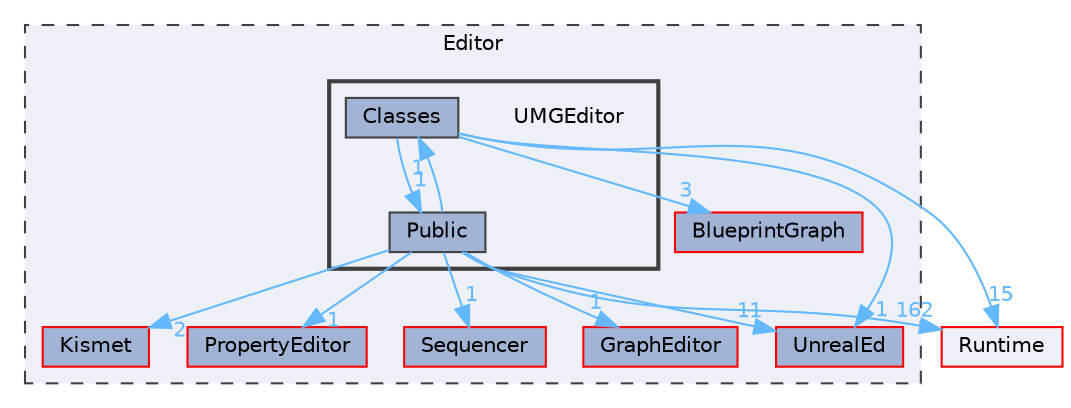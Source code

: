 digraph "UMGEditor"
{
 // INTERACTIVE_SVG=YES
 // LATEX_PDF_SIZE
  bgcolor="transparent";
  edge [fontname=Helvetica,fontsize=10,labelfontname=Helvetica,labelfontsize=10];
  node [fontname=Helvetica,fontsize=10,shape=box,height=0.2,width=0.4];
  compound=true
  subgraph clusterdir_b26507eead720464ba2ac6bbc6dcec5f {
    graph [ bgcolor="#edf0f7", pencolor="grey25", label="Editor", fontname=Helvetica,fontsize=10 style="filled,dashed", URL="dir_b26507eead720464ba2ac6bbc6dcec5f.html",tooltip=""]
  dir_6f9ff4717e5c801c32ad76358bc5c18a [label="BlueprintGraph", fillcolor="#a2b4d6", color="red", style="filled", URL="dir_6f9ff4717e5c801c32ad76358bc5c18a.html",tooltip=""];
  dir_ffaaa7186d986781bd19cdbd716255b4 [label="Sequencer", fillcolor="#a2b4d6", color="red", style="filled", URL="dir_ffaaa7186d986781bd19cdbd716255b4.html",tooltip=""];
  dir_ff23abaac86ae0f5bb44f55bc2325045 [label="GraphEditor", fillcolor="#a2b4d6", color="red", style="filled", URL="dir_ff23abaac86ae0f5bb44f55bc2325045.html",tooltip=""];
  dir_7e4ab89c7afb961388411a3a76513ebc [label="Kismet", fillcolor="#a2b4d6", color="red", style="filled", URL="dir_7e4ab89c7afb961388411a3a76513ebc.html",tooltip=""];
  dir_d1fe7a7be36f79b0b0b08c66e8a279df [label="PropertyEditor", fillcolor="#a2b4d6", color="red", style="filled", URL="dir_d1fe7a7be36f79b0b0b08c66e8a279df.html",tooltip=""];
  dir_d6dfe71a46de762e5d5df277eaa495c7 [label="UnrealEd", fillcolor="#a2b4d6", color="red", style="filled", URL="dir_d6dfe71a46de762e5d5df277eaa495c7.html",tooltip=""];
  subgraph clusterdir_0d3b72eccc93e2bee54fc83a00c8db9e {
    graph [ bgcolor="#edf0f7", pencolor="grey25", label="", fontname=Helvetica,fontsize=10 style="filled,bold", URL="dir_0d3b72eccc93e2bee54fc83a00c8db9e.html",tooltip=""]
    dir_0d3b72eccc93e2bee54fc83a00c8db9e [shape=plaintext, label="UMGEditor"];
  dir_482dcf5e59799cdae3250db1aa67d61c [label="Classes", fillcolor="#a2b4d6", color="grey25", style="filled", URL="dir_482dcf5e59799cdae3250db1aa67d61c.html",tooltip=""];
  dir_6a4c71f4ebad453a52b038ad6f1f54c6 [label="Public", fillcolor="#a2b4d6", color="grey25", style="filled", URL="dir_6a4c71f4ebad453a52b038ad6f1f54c6.html",tooltip=""];
  }
  }
  dir_7536b172fbd480bfd146a1b1acd6856b [label="Runtime", fillcolor="#edf0f7", color="red", style="filled", URL="dir_7536b172fbd480bfd146a1b1acd6856b.html",tooltip=""];
  dir_482dcf5e59799cdae3250db1aa67d61c->dir_6a4c71f4ebad453a52b038ad6f1f54c6 [headlabel="1", labeldistance=1.5 headhref="dir_000190_000929.html" href="dir_000190_000929.html" color="steelblue1" fontcolor="steelblue1"];
  dir_482dcf5e59799cdae3250db1aa67d61c->dir_6f9ff4717e5c801c32ad76358bc5c18a [headlabel="3", labeldistance=1.5 headhref="dir_000190_000103.html" href="dir_000190_000103.html" color="steelblue1" fontcolor="steelblue1"];
  dir_482dcf5e59799cdae3250db1aa67d61c->dir_7536b172fbd480bfd146a1b1acd6856b [headlabel="15", labeldistance=1.5 headhref="dir_000190_000984.html" href="dir_000190_000984.html" color="steelblue1" fontcolor="steelblue1"];
  dir_482dcf5e59799cdae3250db1aa67d61c->dir_d6dfe71a46de762e5d5df277eaa495c7 [headlabel="1", labeldistance=1.5 headhref="dir_000190_001226.html" href="dir_000190_001226.html" color="steelblue1" fontcolor="steelblue1"];
  dir_6a4c71f4ebad453a52b038ad6f1f54c6->dir_7536b172fbd480bfd146a1b1acd6856b [headlabel="162", labeldistance=1.5 headhref="dir_000929_000984.html" href="dir_000929_000984.html" color="steelblue1" fontcolor="steelblue1"];
  dir_6a4c71f4ebad453a52b038ad6f1f54c6->dir_7e4ab89c7afb961388411a3a76513ebc [headlabel="2", labeldistance=1.5 headhref="dir_000929_000547.html" href="dir_000929_000547.html" color="steelblue1" fontcolor="steelblue1"];
  dir_6a4c71f4ebad453a52b038ad6f1f54c6->dir_d1fe7a7be36f79b0b0b08c66e8a279df [headlabel="1", labeldistance=1.5 headhref="dir_000929_000781.html" href="dir_000929_000781.html" color="steelblue1" fontcolor="steelblue1"];
  dir_6a4c71f4ebad453a52b038ad6f1f54c6->dir_d6dfe71a46de762e5d5df277eaa495c7 [headlabel="11", labeldistance=1.5 headhref="dir_000929_001226.html" href="dir_000929_001226.html" color="steelblue1" fontcolor="steelblue1"];
  dir_6a4c71f4ebad453a52b038ad6f1f54c6->dir_ff23abaac86ae0f5bb44f55bc2325045 [headlabel="1", labeldistance=1.5 headhref="dir_000929_000455.html" href="dir_000929_000455.html" color="steelblue1" fontcolor="steelblue1"];
  dir_6a4c71f4ebad453a52b038ad6f1f54c6->dir_ffaaa7186d986781bd19cdbd716255b4 [headlabel="1", labeldistance=1.5 headhref="dir_000929_001014.html" href="dir_000929_001014.html" color="steelblue1" fontcolor="steelblue1"];
  dir_6a4c71f4ebad453a52b038ad6f1f54c6->dir_482dcf5e59799cdae3250db1aa67d61c [headlabel="1", labeldistance=1.5 headhref="dir_000929_000190.html" href="dir_000929_000190.html" color="steelblue1" fontcolor="steelblue1"];
}

